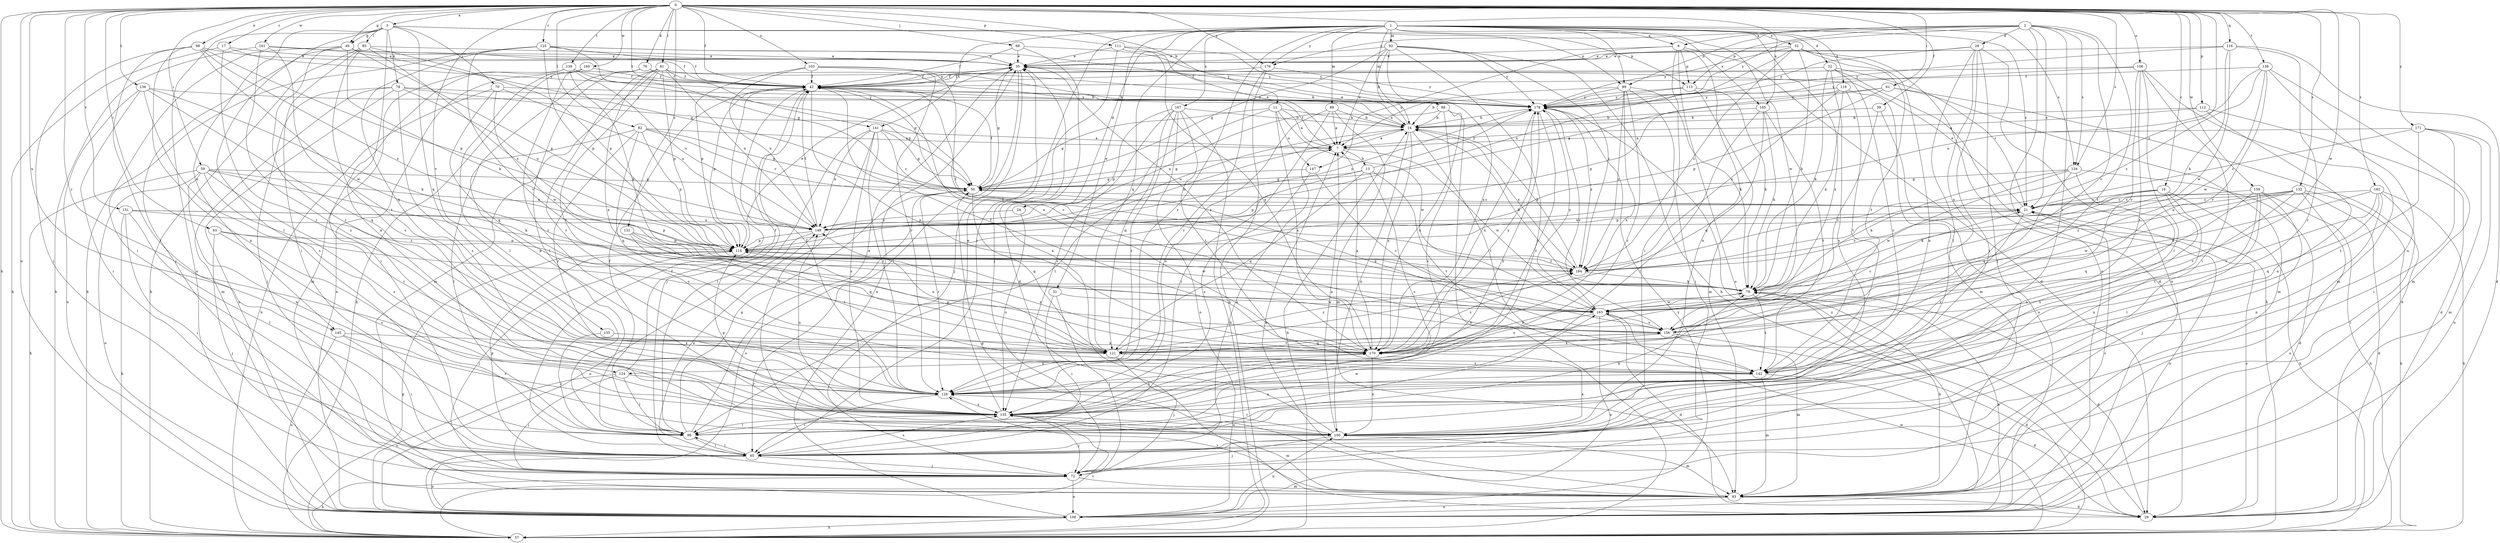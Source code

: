 strict digraph  {
0;
1;
2;
3;
6;
7;
11;
13;
14;
16;
17;
21;
22;
24;
28;
29;
31;
32;
35;
39;
42;
49;
50;
57;
59;
61;
63;
65;
68;
70;
72;
76;
78;
79;
81;
82;
85;
86;
88;
89;
92;
93;
98;
99;
100;
103;
106;
108;
111;
112;
113;
114;
116;
119;
121;
124;
125;
128;
131;
132;
134;
135;
136;
138;
139;
141;
142;
145;
147;
148;
151;
155;
156;
159;
160;
161;
163;
165;
167;
170;
171;
176;
178;
182;
184;
0 -> 3  [label=a];
0 -> 11  [label=b];
0 -> 16  [label=c];
0 -> 17  [label=c];
0 -> 39  [label=f];
0 -> 42  [label=f];
0 -> 49  [label=g];
0 -> 57  [label=h];
0 -> 59  [label=i];
0 -> 61  [label=i];
0 -> 63  [label=i];
0 -> 68  [label=j];
0 -> 76  [label=k];
0 -> 81  [label=l];
0 -> 82  [label=l];
0 -> 98  [label=n];
0 -> 103  [label=o];
0 -> 106  [label=o];
0 -> 108  [label=o];
0 -> 111  [label=p];
0 -> 112  [label=p];
0 -> 116  [label=q];
0 -> 124  [label=r];
0 -> 125  [label=r];
0 -> 131  [label=s];
0 -> 132  [label=s];
0 -> 134  [label=s];
0 -> 136  [label=t];
0 -> 138  [label=t];
0 -> 139  [label=t];
0 -> 141  [label=t];
0 -> 145  [label=u];
0 -> 151  [label=v];
0 -> 155  [label=v];
0 -> 159  [label=w];
0 -> 160  [label=w];
0 -> 161  [label=w];
0 -> 163  [label=w];
0 -> 165  [label=x];
0 -> 171  [label=y];
0 -> 176  [label=y];
0 -> 182  [label=z];
0 -> 184  [label=z];
1 -> 6  [label=a];
1 -> 21  [label=c];
1 -> 22  [label=d];
1 -> 24  [label=d];
1 -> 31  [label=e];
1 -> 32  [label=e];
1 -> 65  [label=i];
1 -> 88  [label=m];
1 -> 89  [label=m];
1 -> 92  [label=m];
1 -> 99  [label=n];
1 -> 119  [label=q];
1 -> 121  [label=q];
1 -> 128  [label=r];
1 -> 134  [label=s];
1 -> 141  [label=t];
1 -> 163  [label=w];
1 -> 165  [label=x];
1 -> 167  [label=x];
1 -> 170  [label=x];
1 -> 176  [label=y];
2 -> 6  [label=a];
2 -> 21  [label=c];
2 -> 28  [label=d];
2 -> 99  [label=n];
2 -> 108  [label=o];
2 -> 113  [label=p];
2 -> 128  [label=r];
2 -> 134  [label=s];
2 -> 142  [label=t];
2 -> 156  [label=v];
2 -> 176  [label=y];
2 -> 178  [label=y];
3 -> 49  [label=g];
3 -> 70  [label=j];
3 -> 78  [label=k];
3 -> 85  [label=l];
3 -> 86  [label=l];
3 -> 99  [label=n];
3 -> 100  [label=n];
3 -> 108  [label=o];
3 -> 113  [label=p];
3 -> 121  [label=q];
3 -> 145  [label=u];
6 -> 29  [label=d];
6 -> 35  [label=e];
6 -> 65  [label=i];
6 -> 100  [label=n];
6 -> 108  [label=o];
6 -> 113  [label=p];
6 -> 147  [label=u];
7 -> 13  [label=b];
7 -> 42  [label=f];
7 -> 50  [label=g];
7 -> 163  [label=w];
11 -> 7  [label=a];
11 -> 14  [label=b];
11 -> 50  [label=g];
11 -> 86  [label=l];
11 -> 147  [label=u];
11 -> 163  [label=w];
11 -> 170  [label=x];
13 -> 50  [label=g];
13 -> 114  [label=p];
13 -> 121  [label=q];
13 -> 135  [label=s];
13 -> 142  [label=t];
13 -> 178  [label=y];
14 -> 7  [label=a];
14 -> 35  [label=e];
14 -> 100  [label=n];
14 -> 142  [label=t];
14 -> 148  [label=u];
14 -> 170  [label=x];
14 -> 184  [label=z];
16 -> 21  [label=c];
16 -> 57  [label=h];
16 -> 79  [label=k];
16 -> 100  [label=n];
16 -> 114  [label=p];
16 -> 135  [label=s];
17 -> 35  [label=e];
17 -> 57  [label=h];
17 -> 128  [label=r];
17 -> 178  [label=y];
21 -> 35  [label=e];
21 -> 108  [label=o];
21 -> 128  [label=r];
21 -> 148  [label=u];
22 -> 21  [label=c];
22 -> 42  [label=f];
22 -> 57  [label=h];
22 -> 79  [label=k];
22 -> 128  [label=r];
22 -> 135  [label=s];
24 -> 135  [label=s];
24 -> 148  [label=u];
28 -> 35  [label=e];
28 -> 65  [label=i];
28 -> 72  [label=j];
28 -> 86  [label=l];
28 -> 108  [label=o];
28 -> 170  [label=x];
28 -> 178  [label=y];
29 -> 21  [label=c];
29 -> 178  [label=y];
31 -> 65  [label=i];
31 -> 72  [label=j];
31 -> 163  [label=w];
32 -> 29  [label=d];
32 -> 35  [label=e];
32 -> 79  [label=k];
32 -> 100  [label=n];
32 -> 142  [label=t];
32 -> 148  [label=u];
32 -> 178  [label=y];
32 -> 184  [label=z];
35 -> 42  [label=f];
35 -> 50  [label=g];
35 -> 65  [label=i];
35 -> 72  [label=j];
35 -> 170  [label=x];
39 -> 14  [label=b];
39 -> 108  [label=o];
39 -> 156  [label=v];
42 -> 35  [label=e];
42 -> 72  [label=j];
42 -> 114  [label=p];
42 -> 156  [label=v];
42 -> 170  [label=x];
42 -> 178  [label=y];
49 -> 35  [label=e];
49 -> 42  [label=f];
49 -> 57  [label=h];
49 -> 72  [label=j];
49 -> 79  [label=k];
49 -> 114  [label=p];
49 -> 128  [label=r];
50 -> 21  [label=c];
50 -> 42  [label=f];
50 -> 108  [label=o];
50 -> 121  [label=q];
50 -> 128  [label=r];
57 -> 14  [label=b];
57 -> 114  [label=p];
57 -> 135  [label=s];
57 -> 163  [label=w];
59 -> 50  [label=g];
59 -> 57  [label=h];
59 -> 79  [label=k];
59 -> 100  [label=n];
59 -> 108  [label=o];
59 -> 128  [label=r];
59 -> 135  [label=s];
59 -> 148  [label=u];
61 -> 29  [label=d];
61 -> 50  [label=g];
61 -> 93  [label=m];
61 -> 114  [label=p];
61 -> 178  [label=y];
63 -> 72  [label=j];
63 -> 114  [label=p];
63 -> 135  [label=s];
63 -> 156  [label=v];
65 -> 7  [label=a];
65 -> 42  [label=f];
65 -> 72  [label=j];
65 -> 86  [label=l];
65 -> 108  [label=o];
65 -> 114  [label=p];
65 -> 135  [label=s];
65 -> 148  [label=u];
68 -> 29  [label=d];
68 -> 35  [label=e];
68 -> 42  [label=f];
68 -> 178  [label=y];
70 -> 57  [label=h];
70 -> 121  [label=q];
70 -> 148  [label=u];
70 -> 163  [label=w];
70 -> 178  [label=y];
72 -> 57  [label=h];
72 -> 93  [label=m];
72 -> 108  [label=o];
76 -> 14  [label=b];
76 -> 42  [label=f];
76 -> 57  [label=h];
76 -> 100  [label=n];
78 -> 50  [label=g];
78 -> 72  [label=j];
78 -> 93  [label=m];
78 -> 108  [label=o];
78 -> 135  [label=s];
78 -> 148  [label=u];
78 -> 178  [label=y];
79 -> 14  [label=b];
79 -> 29  [label=d];
79 -> 142  [label=t];
79 -> 163  [label=w];
81 -> 14  [label=b];
81 -> 42  [label=f];
81 -> 86  [label=l];
81 -> 93  [label=m];
81 -> 114  [label=p];
81 -> 128  [label=r];
81 -> 142  [label=t];
81 -> 148  [label=u];
81 -> 170  [label=x];
82 -> 7  [label=a];
82 -> 21  [label=c];
82 -> 50  [label=g];
82 -> 86  [label=l];
82 -> 114  [label=p];
82 -> 121  [label=q];
82 -> 128  [label=r];
85 -> 35  [label=e];
85 -> 57  [label=h];
85 -> 65  [label=i];
85 -> 114  [label=p];
85 -> 135  [label=s];
85 -> 184  [label=z];
86 -> 35  [label=e];
86 -> 42  [label=f];
86 -> 50  [label=g];
86 -> 65  [label=i];
86 -> 79  [label=k];
86 -> 163  [label=w];
88 -> 14  [label=b];
88 -> 57  [label=h];
88 -> 135  [label=s];
88 -> 148  [label=u];
88 -> 170  [label=x];
89 -> 7  [label=a];
89 -> 14  [label=b];
89 -> 65  [label=i];
89 -> 93  [label=m];
89 -> 135  [label=s];
92 -> 7  [label=a];
92 -> 14  [label=b];
92 -> 35  [label=e];
92 -> 50  [label=g];
92 -> 57  [label=h];
92 -> 86  [label=l];
92 -> 170  [label=x];
92 -> 178  [label=y];
92 -> 184  [label=z];
93 -> 7  [label=a];
93 -> 21  [label=c];
93 -> 29  [label=d];
93 -> 50  [label=g];
93 -> 79  [label=k];
93 -> 108  [label=o];
93 -> 128  [label=r];
98 -> 35  [label=e];
98 -> 72  [label=j];
98 -> 86  [label=l];
98 -> 100  [label=n];
98 -> 114  [label=p];
98 -> 163  [label=w];
98 -> 184  [label=z];
99 -> 7  [label=a];
99 -> 72  [label=j];
99 -> 79  [label=k];
99 -> 128  [label=r];
99 -> 170  [label=x];
99 -> 178  [label=y];
99 -> 184  [label=z];
100 -> 7  [label=a];
100 -> 35  [label=e];
100 -> 72  [label=j];
100 -> 93  [label=m];
100 -> 128  [label=r];
100 -> 170  [label=x];
103 -> 14  [label=b];
103 -> 42  [label=f];
103 -> 114  [label=p];
103 -> 128  [label=r];
103 -> 148  [label=u];
103 -> 170  [label=x];
106 -> 42  [label=f];
106 -> 65  [label=i];
106 -> 86  [label=l];
106 -> 93  [label=m];
106 -> 142  [label=t];
106 -> 156  [label=v];
106 -> 178  [label=y];
108 -> 35  [label=e];
108 -> 57  [label=h];
108 -> 79  [label=k];
108 -> 100  [label=n];
108 -> 178  [label=y];
111 -> 7  [label=a];
111 -> 35  [label=e];
111 -> 72  [label=j];
111 -> 170  [label=x];
111 -> 178  [label=y];
112 -> 7  [label=a];
112 -> 14  [label=b];
112 -> 29  [label=d];
112 -> 100  [label=n];
113 -> 14  [label=b];
113 -> 79  [label=k];
113 -> 93  [label=m];
113 -> 178  [label=y];
114 -> 14  [label=b];
114 -> 35  [label=e];
114 -> 72  [label=j];
114 -> 170  [label=x];
114 -> 184  [label=z];
116 -> 29  [label=d];
116 -> 35  [label=e];
116 -> 79  [label=k];
116 -> 128  [label=r];
116 -> 163  [label=w];
116 -> 178  [label=y];
119 -> 79  [label=k];
119 -> 93  [label=m];
119 -> 114  [label=p];
119 -> 142  [label=t];
119 -> 178  [label=y];
119 -> 184  [label=z];
121 -> 72  [label=j];
121 -> 114  [label=p];
121 -> 142  [label=t];
121 -> 148  [label=u];
121 -> 156  [label=v];
121 -> 184  [label=z];
124 -> 42  [label=f];
124 -> 72  [label=j];
124 -> 86  [label=l];
124 -> 108  [label=o];
124 -> 128  [label=r];
125 -> 35  [label=e];
125 -> 42  [label=f];
125 -> 50  [label=g];
125 -> 65  [label=i];
125 -> 114  [label=p];
125 -> 121  [label=q];
125 -> 156  [label=v];
125 -> 178  [label=y];
128 -> 42  [label=f];
128 -> 65  [label=i];
128 -> 135  [label=s];
131 -> 114  [label=p];
131 -> 121  [label=q];
131 -> 142  [label=t];
131 -> 163  [label=w];
132 -> 21  [label=c];
132 -> 29  [label=d];
132 -> 57  [label=h];
132 -> 108  [label=o];
132 -> 148  [label=u];
132 -> 156  [label=v];
132 -> 163  [label=w];
132 -> 184  [label=z];
134 -> 29  [label=d];
134 -> 50  [label=g];
134 -> 79  [label=k];
134 -> 100  [label=n];
134 -> 121  [label=q];
134 -> 163  [label=w];
135 -> 35  [label=e];
135 -> 72  [label=j];
135 -> 86  [label=l];
135 -> 93  [label=m];
135 -> 100  [label=n];
135 -> 114  [label=p];
135 -> 148  [label=u];
135 -> 170  [label=x];
135 -> 178  [label=y];
136 -> 65  [label=i];
136 -> 79  [label=k];
136 -> 108  [label=o];
136 -> 121  [label=q];
136 -> 135  [label=s];
136 -> 178  [label=y];
138 -> 42  [label=f];
138 -> 93  [label=m];
138 -> 100  [label=n];
138 -> 148  [label=u];
138 -> 156  [label=v];
138 -> 163  [label=w];
138 -> 184  [label=z];
139 -> 42  [label=f];
139 -> 50  [label=g];
139 -> 65  [label=i];
139 -> 79  [label=k];
139 -> 93  [label=m];
139 -> 148  [label=u];
141 -> 7  [label=a];
141 -> 21  [label=c];
141 -> 50  [label=g];
141 -> 86  [label=l];
141 -> 100  [label=n];
141 -> 128  [label=r];
141 -> 135  [label=s];
141 -> 148  [label=u];
142 -> 29  [label=d];
142 -> 93  [label=m];
142 -> 135  [label=s];
145 -> 65  [label=i];
145 -> 108  [label=o];
145 -> 135  [label=s];
145 -> 170  [label=x];
147 -> 50  [label=g];
147 -> 135  [label=s];
147 -> 156  [label=v];
148 -> 42  [label=f];
148 -> 108  [label=o];
148 -> 114  [label=p];
148 -> 178  [label=y];
151 -> 57  [label=h];
151 -> 65  [label=i];
151 -> 86  [label=l];
151 -> 114  [label=p];
151 -> 148  [label=u];
151 -> 184  [label=z];
155 -> 86  [label=l];
155 -> 170  [label=x];
156 -> 21  [label=c];
156 -> 29  [label=d];
156 -> 50  [label=g];
156 -> 93  [label=m];
156 -> 121  [label=q];
156 -> 170  [label=x];
159 -> 21  [label=c];
159 -> 57  [label=h];
159 -> 72  [label=j];
159 -> 86  [label=l];
159 -> 121  [label=q];
159 -> 142  [label=t];
160 -> 42  [label=f];
160 -> 86  [label=l];
160 -> 108  [label=o];
160 -> 128  [label=r];
161 -> 35  [label=e];
161 -> 50  [label=g];
161 -> 57  [label=h];
161 -> 135  [label=s];
161 -> 142  [label=t];
163 -> 29  [label=d];
163 -> 42  [label=f];
163 -> 108  [label=o];
163 -> 156  [label=v];
163 -> 170  [label=x];
163 -> 178  [label=y];
165 -> 14  [label=b];
165 -> 79  [label=k];
165 -> 86  [label=l];
165 -> 121  [label=q];
165 -> 142  [label=t];
167 -> 14  [label=b];
167 -> 57  [label=h];
167 -> 108  [label=o];
167 -> 114  [label=p];
167 -> 121  [label=q];
167 -> 128  [label=r];
167 -> 135  [label=s];
167 -> 142  [label=t];
170 -> 7  [label=a];
170 -> 42  [label=f];
170 -> 79  [label=k];
170 -> 100  [label=n];
170 -> 178  [label=y];
170 -> 184  [label=z];
170 -> 124  [label=o];
171 -> 7  [label=a];
171 -> 21  [label=c];
171 -> 65  [label=i];
171 -> 93  [label=m];
171 -> 108  [label=o];
171 -> 142  [label=t];
176 -> 42  [label=f];
176 -> 57  [label=h];
176 -> 128  [label=r];
176 -> 178  [label=y];
178 -> 14  [label=b];
178 -> 128  [label=r];
178 -> 156  [label=v];
178 -> 170  [label=x];
178 -> 184  [label=z];
182 -> 21  [label=c];
182 -> 57  [label=h];
182 -> 65  [label=i];
182 -> 79  [label=k];
182 -> 100  [label=n];
182 -> 121  [label=q];
182 -> 156  [label=v];
184 -> 14  [label=b];
184 -> 21  [label=c];
184 -> 42  [label=f];
184 -> 79  [label=k];
}
